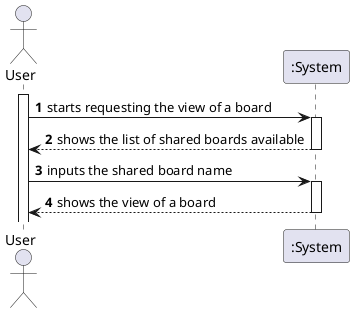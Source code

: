 @startuml

autonumber
actor "User" as usr

participant ":System" as sys


activate usr
usr -> sys : starts requesting the view of a board

activate sys
sys --> usr : shows the list of shared boards available
deactivate sys
usr -> sys: inputs the shared board name
activate sys
sys --> usr: shows the view of a board
deactivate sys



@enduml
